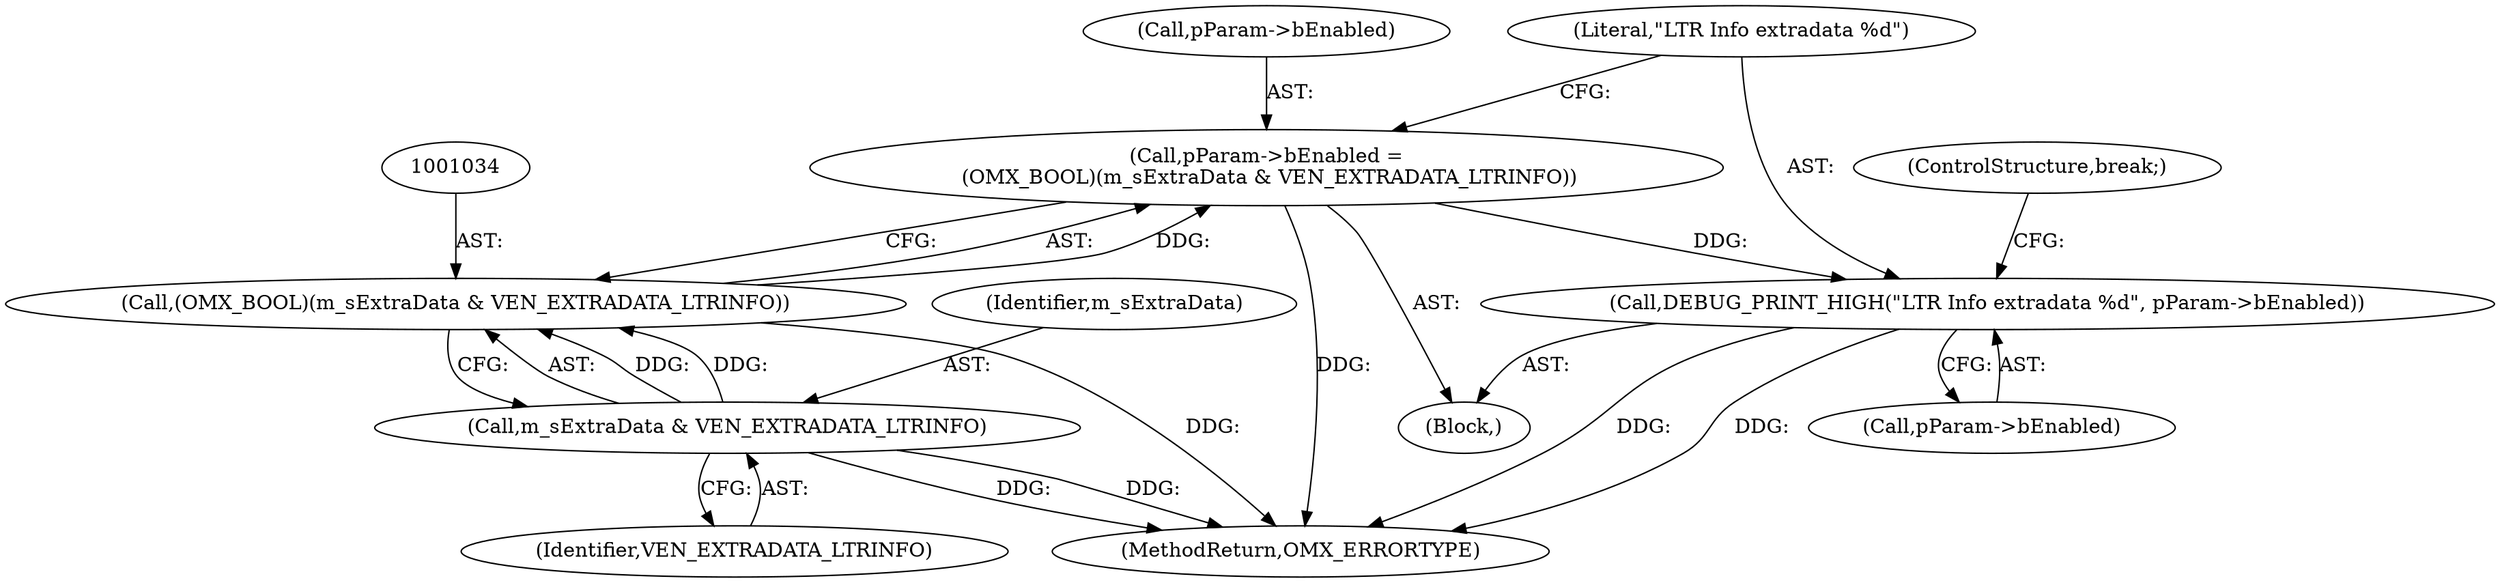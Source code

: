 digraph "0_Android_560ccdb509a7b86186fac0fce1b25bd9a3e6a6e8_5@pointer" {
"1001029" [label="(Call,pParam->bEnabled =\n (OMX_BOOL)(m_sExtraData & VEN_EXTRADATA_LTRINFO))"];
"1001033" [label="(Call,(OMX_BOOL)(m_sExtraData & VEN_EXTRADATA_LTRINFO))"];
"1001035" [label="(Call,m_sExtraData & VEN_EXTRADATA_LTRINFO)"];
"1001038" [label="(Call,DEBUG_PRINT_HIGH(\"LTR Info extradata %d\", pParam->bEnabled))"];
"1001030" [label="(Call,pParam->bEnabled)"];
"1001038" [label="(Call,DEBUG_PRINT_HIGH(\"LTR Info extradata %d\", pParam->bEnabled))"];
"1001037" [label="(Identifier,VEN_EXTRADATA_LTRINFO)"];
"1001444" [label="(MethodReturn,OMX_ERRORTYPE)"];
"1001039" [label="(Literal,\"LTR Info extradata %d\")"];
"1001029" [label="(Call,pParam->bEnabled =\n (OMX_BOOL)(m_sExtraData & VEN_EXTRADATA_LTRINFO))"];
"1001035" [label="(Call,m_sExtraData & VEN_EXTRADATA_LTRINFO)"];
"1001036" [label="(Identifier,m_sExtraData)"];
"1001040" [label="(Call,pParam->bEnabled)"];
"1001033" [label="(Call,(OMX_BOOL)(m_sExtraData & VEN_EXTRADATA_LTRINFO))"];
"1001028" [label="(Block,)"];
"1001060" [label="(ControlStructure,break;)"];
"1001029" -> "1001028"  [label="AST: "];
"1001029" -> "1001033"  [label="CFG: "];
"1001030" -> "1001029"  [label="AST: "];
"1001033" -> "1001029"  [label="AST: "];
"1001039" -> "1001029"  [label="CFG: "];
"1001029" -> "1001444"  [label="DDG: "];
"1001033" -> "1001029"  [label="DDG: "];
"1001029" -> "1001038"  [label="DDG: "];
"1001033" -> "1001035"  [label="CFG: "];
"1001034" -> "1001033"  [label="AST: "];
"1001035" -> "1001033"  [label="AST: "];
"1001033" -> "1001444"  [label="DDG: "];
"1001035" -> "1001033"  [label="DDG: "];
"1001035" -> "1001033"  [label="DDG: "];
"1001035" -> "1001037"  [label="CFG: "];
"1001036" -> "1001035"  [label="AST: "];
"1001037" -> "1001035"  [label="AST: "];
"1001035" -> "1001444"  [label="DDG: "];
"1001035" -> "1001444"  [label="DDG: "];
"1001038" -> "1001028"  [label="AST: "];
"1001038" -> "1001040"  [label="CFG: "];
"1001039" -> "1001038"  [label="AST: "];
"1001040" -> "1001038"  [label="AST: "];
"1001060" -> "1001038"  [label="CFG: "];
"1001038" -> "1001444"  [label="DDG: "];
"1001038" -> "1001444"  [label="DDG: "];
}

